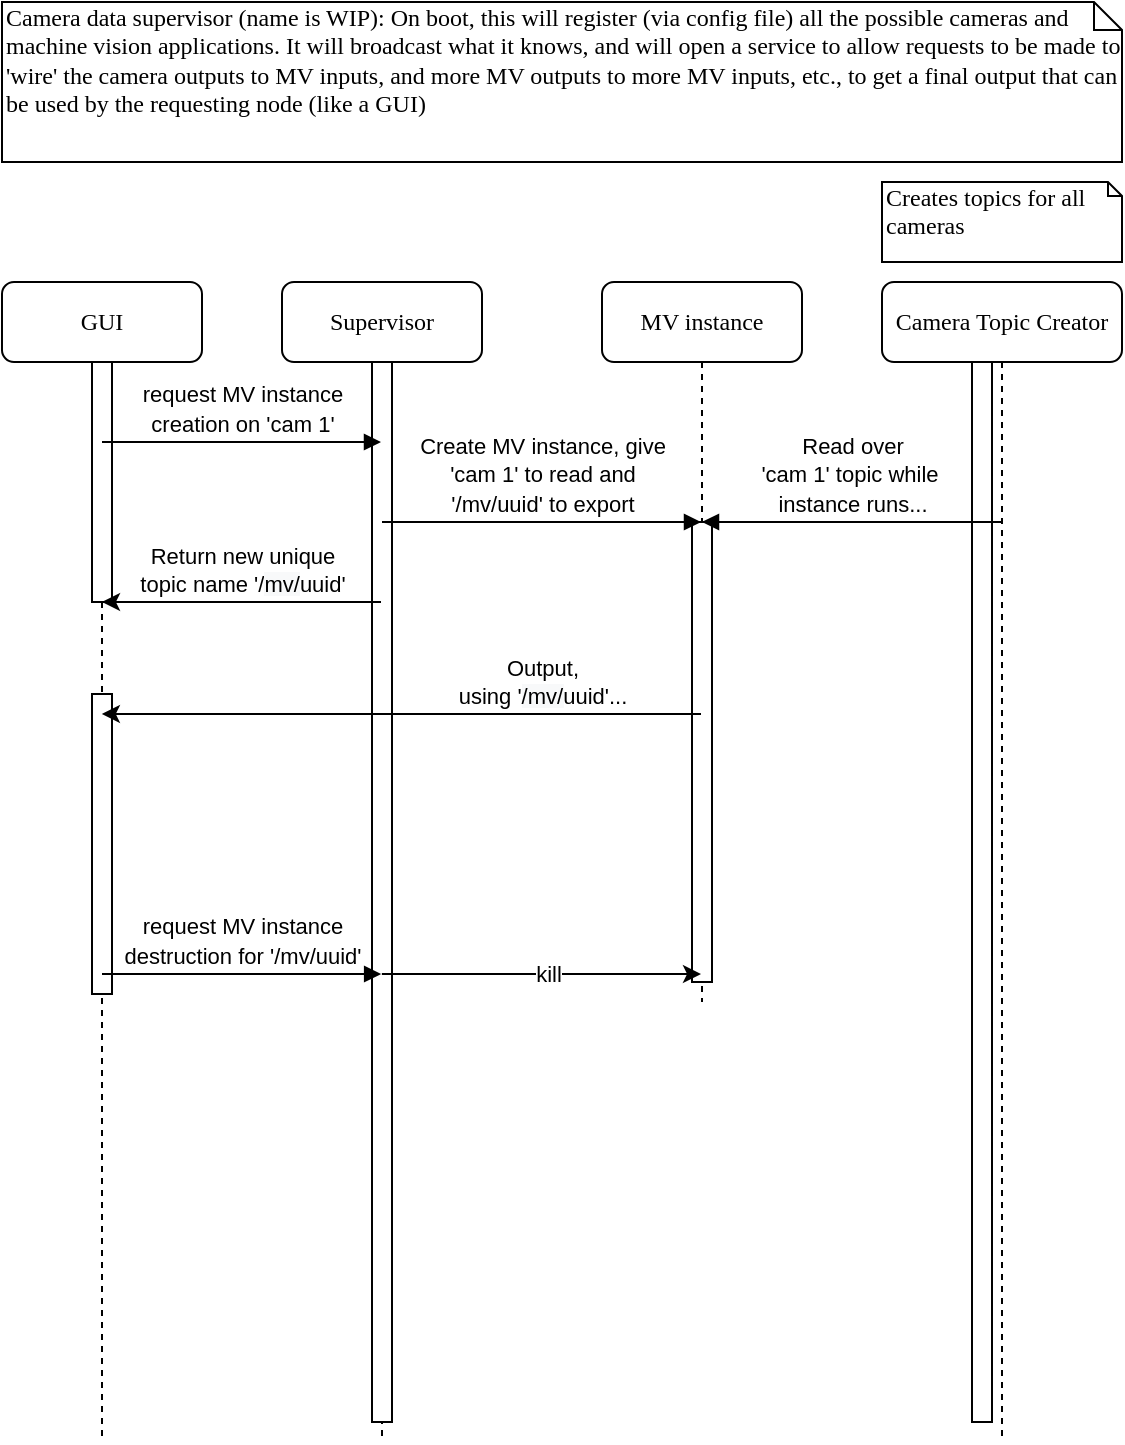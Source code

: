 <mxfile version="13.5.7" type="device" pages="2"><diagram name="SINGLE INSTANCE" id="13e1069c-82ec-6db2-03f1-153e76fe0fe0"><mxGraphModel dx="1185" dy="685" grid="1" gridSize="10" guides="1" tooltips="1" connect="1" arrows="1" fold="1" page="1" pageScale="1" pageWidth="1100" pageHeight="850" background="#ffffff" math="0" shadow="0"><root><mxCell id="0"/><mxCell id="1" parent="0"/><mxCell id="7baba1c4bc27f4b0-2" value="Supervisor" style="shape=umlLifeline;perimeter=lifelinePerimeter;whiteSpace=wrap;html=1;container=1;collapsible=0;recursiveResize=0;outlineConnect=0;rounded=1;shadow=0;comic=0;labelBackgroundColor=none;strokeWidth=1;fontFamily=Verdana;fontSize=12;align=center;" parent="1" vertex="1"><mxGeometry x="240" y="150" width="100" height="580" as="geometry"/></mxCell><mxCell id="7baba1c4bc27f4b0-10" value="" style="html=1;points=[];perimeter=orthogonalPerimeter;rounded=0;shadow=0;comic=0;labelBackgroundColor=none;strokeWidth=1;fontFamily=Verdana;fontSize=12;align=center;" parent="7baba1c4bc27f4b0-2" vertex="1"><mxGeometry x="45" y="40" width="10" height="530" as="geometry"/></mxCell><mxCell id="7baba1c4bc27f4b0-3" value="MV instance" style="shape=umlLifeline;perimeter=lifelinePerimeter;whiteSpace=wrap;html=1;container=1;collapsible=0;recursiveResize=0;outlineConnect=0;rounded=1;shadow=0;comic=0;labelBackgroundColor=none;strokeWidth=1;fontFamily=Verdana;fontSize=12;align=center;" parent="1" vertex="1"><mxGeometry x="400" y="150" width="100" height="360" as="geometry"/></mxCell><mxCell id="7baba1c4bc27f4b0-13" value="" style="html=1;points=[];perimeter=orthogonalPerimeter;rounded=0;shadow=0;comic=0;labelBackgroundColor=none;strokeWidth=1;fontFamily=Verdana;fontSize=12;align=center;" parent="7baba1c4bc27f4b0-3" vertex="1"><mxGeometry x="45" y="120" width="10" height="230" as="geometry"/></mxCell><mxCell id="7baba1c4bc27f4b0-4" value="Camera Topic Creator" style="shape=umlLifeline;perimeter=lifelinePerimeter;whiteSpace=wrap;html=1;container=1;collapsible=0;recursiveResize=0;outlineConnect=0;rounded=1;shadow=0;comic=0;labelBackgroundColor=none;strokeWidth=1;fontFamily=Verdana;fontSize=12;align=center;" parent="1" vertex="1"><mxGeometry x="540" y="150" width="120" height="580" as="geometry"/></mxCell><mxCell id="7baba1c4bc27f4b0-8" value="GUI" style="shape=umlLifeline;perimeter=lifelinePerimeter;whiteSpace=wrap;html=1;container=1;collapsible=0;recursiveResize=0;outlineConnect=0;rounded=1;shadow=0;comic=0;labelBackgroundColor=none;strokeWidth=1;fontFamily=Verdana;fontSize=12;align=center;" parent="1" vertex="1"><mxGeometry x="100" y="150" width="100" height="580" as="geometry"/></mxCell><mxCell id="7baba1c4bc27f4b0-9" value="" style="html=1;points=[];perimeter=orthogonalPerimeter;rounded=0;shadow=0;comic=0;labelBackgroundColor=none;strokeWidth=1;fontFamily=Verdana;fontSize=12;align=center;" parent="7baba1c4bc27f4b0-8" vertex="1"><mxGeometry x="45" y="40" width="10" height="120" as="geometry"/></mxCell><mxCell id="K30wI07FgCRcT6LFJAfM-8" value="" style="html=1;points=[];perimeter=orthogonalPerimeter;rounded=0;shadow=0;comic=0;labelBackgroundColor=none;strokeWidth=1;fontFamily=Verdana;fontSize=12;align=center;" vertex="1" parent="7baba1c4bc27f4b0-8"><mxGeometry x="45" y="206" width="10" height="150" as="geometry"/></mxCell><mxCell id="7baba1c4bc27f4b0-16" value="" style="html=1;points=[];perimeter=orthogonalPerimeter;rounded=0;shadow=0;comic=0;labelBackgroundColor=none;strokeWidth=1;fontFamily=Verdana;fontSize=12;align=center;" parent="1" vertex="1"><mxGeometry x="585" y="190" width="10" height="530" as="geometry"/></mxCell><mxCell id="7baba1c4bc27f4b0-17" value="&lt;font style=&quot;font-size: 11px&quot; face=&quot;Helvetica&quot;&gt;Read over&lt;br&gt;'cam 1' topic while&amp;nbsp;&lt;br&gt;instance runs...&lt;/font&gt;" style="html=1;verticalAlign=bottom;endArrow=none;labelBackgroundColor=none;fontFamily=Verdana;fontSize=12;edgeStyle=elbowEdgeStyle;elbow=vertical;startArrow=block;startFill=1;endFill=0;" parent="1" source="7baba1c4bc27f4b0-3" target="7baba1c4bc27f4b0-4" edge="1"><mxGeometry relative="1" as="geometry"><mxPoint x="449.929" y="356" as="sourcePoint"/><Array as="points"><mxPoint x="510" y="270"/><mxPoint x="460" y="336"/></Array><mxPoint x="589.5" y="356" as="targetPoint"/></mxGeometry></mxCell><mxCell id="7baba1c4bc27f4b0-11" value="&lt;font style=&quot;font-size: 11px&quot; face=&quot;Helvetica&quot;&gt;request MV instance &lt;br&gt;creation on 'cam 1'&lt;/font&gt;" style="html=1;verticalAlign=bottom;endArrow=block;labelBackgroundColor=none;fontFamily=Verdana;fontSize=12;edgeStyle=elbowEdgeStyle;elbow=vertical;" parent="1" source="7baba1c4bc27f4b0-8" target="7baba1c4bc27f4b0-2" edge="1"><mxGeometry relative="1" as="geometry"><mxPoint x="220" y="260" as="sourcePoint"/><Array as="points"><mxPoint x="230" y="230"/></Array></mxGeometry></mxCell><mxCell id="7baba1c4bc27f4b0-14" value="&lt;font style=&quot;font-size: 11px&quot; face=&quot;Helvetica&quot;&gt;Create MV instance, give &lt;br&gt;'cam 1' to read and&lt;br&gt;'/mv/&lt;/font&gt;&lt;span style=&quot;font-family: &amp;#34;helvetica&amp;#34; ; font-size: 11px ; background-color: rgb(255 , 255 , 255)&quot;&gt;uuid' to&lt;/span&gt;&lt;font style=&quot;font-size: 11px&quot; face=&quot;Helvetica&quot;&gt;&amp;nbsp;export&lt;/font&gt;" style="html=1;verticalAlign=bottom;endArrow=block;labelBackgroundColor=none;fontFamily=Verdana;fontSize=12;edgeStyle=elbowEdgeStyle;elbow=vertical;" parent="1" source="7baba1c4bc27f4b0-2" target="7baba1c4bc27f4b0-3" edge="1"><mxGeometry relative="1" as="geometry"><mxPoint x="370" y="270" as="sourcePoint"/><Array as="points"><mxPoint x="360" y="270"/></Array></mxGeometry></mxCell><mxCell id="7baba1c4bc27f4b0-40" value="Camera data supervisor (name is WIP): On boot, this will register (via config file) all the possible cameras and machine vision applications. It will broadcast what it knows, and will open a service to allow requests to be made to 'wire' the camera outputs to MV inputs, and more MV outputs to more MV inputs, etc., to get a final output that can be used by the requesting node (like a GUI)" style="shape=note;whiteSpace=wrap;html=1;size=14;verticalAlign=top;align=left;spacingTop=-6;rounded=0;shadow=0;comic=0;labelBackgroundColor=none;strokeWidth=1;fontFamily=Verdana;fontSize=12" parent="1" vertex="1"><mxGeometry x="100" y="10" width="560" height="80" as="geometry"/></mxCell><mxCell id="K30wI07FgCRcT6LFJAfM-1" value="&lt;font style=&quot;font-size: 11px&quot; face=&quot;Helvetica&quot;&gt;request MV instance &lt;br&gt;destruction for '&lt;/font&gt;&lt;font face=&quot;Helvetica&quot; style=&quot;font-size: 11px&quot;&gt;/mv/&lt;/font&gt;&lt;span style=&quot;font-family: &amp;#34;helvetica&amp;#34; ; font-size: 11px ; background-color: rgb(255 , 255 , 255)&quot;&gt;uuid'&lt;/span&gt;" style="html=1;verticalAlign=bottom;endArrow=block;labelBackgroundColor=none;fontFamily=Verdana;fontSize=12;edgeStyle=elbowEdgeStyle;elbow=vertical;" edge="1" parent="1"><mxGeometry relative="1" as="geometry"><mxPoint x="149.999" y="496" as="sourcePoint"/><mxPoint x="289.57" y="496" as="targetPoint"/><Array as="points"><mxPoint x="230.07" y="496"/></Array></mxGeometry></mxCell><mxCell id="K30wI07FgCRcT6LFJAfM-2" value="" style="endArrow=classic;html=1;" edge="1" parent="1"><mxGeometry width="50" height="50" relative="1" as="geometry"><mxPoint x="289.929" y="496" as="sourcePoint"/><mxPoint x="449.5" y="496" as="targetPoint"/><Array as="points"><mxPoint x="390" y="496"/></Array></mxGeometry></mxCell><mxCell id="K30wI07FgCRcT6LFJAfM-3" value="kill" style="edgeLabel;html=1;align=center;verticalAlign=middle;resizable=0;points=[];" vertex="1" connectable="0" parent="K30wI07FgCRcT6LFJAfM-2"><mxGeometry x="0.254" y="-17" relative="1" as="geometry"><mxPoint x="-17" y="-17" as="offset"/></mxGeometry></mxCell><mxCell id="K30wI07FgCRcT6LFJAfM-4" value="" style="endArrow=none;startArrow=classic;html=1;endFill=0;" edge="1" parent="1"><mxGeometry width="50" height="50" relative="1" as="geometry"><mxPoint x="149.929" y="366" as="sourcePoint"/><mxPoint x="449.5" y="366" as="targetPoint"/><Array as="points"><mxPoint x="370" y="366"/></Array></mxGeometry></mxCell><mxCell id="K30wI07FgCRcT6LFJAfM-5" value="Output,&lt;br&gt;using '&lt;font face=&quot;Helvetica&quot; style=&quot;background-color: rgb(248 , 249 , 250)&quot;&gt;/mv/&lt;/font&gt;&lt;span style=&quot;font-family: &amp;#34;helvetica&amp;#34;&quot;&gt;uuid&lt;/span&gt;'..." style="edgeLabel;html=1;align=center;verticalAlign=middle;resizable=0;points=[];" vertex="1" connectable="0" parent="K30wI07FgCRcT6LFJAfM-4"><mxGeometry x="0.469" y="140" relative="1" as="geometry"><mxPoint x="0.07" y="124" as="offset"/></mxGeometry></mxCell><mxCell id="K30wI07FgCRcT6LFJAfM-6" value="" style="endArrow=classic;html=1;" edge="1" parent="1" source="7baba1c4bc27f4b0-2" target="7baba1c4bc27f4b0-8"><mxGeometry width="50" height="50" relative="1" as="geometry"><mxPoint x="260" y="390" as="sourcePoint"/><mxPoint x="310" y="340" as="targetPoint"/><Array as="points"><mxPoint x="220" y="310"/></Array></mxGeometry></mxCell><mxCell id="K30wI07FgCRcT6LFJAfM-7" value="&lt;font style=&quot;font-size: 11px&quot;&gt;Return new unique&lt;br&gt;topic name '/&lt;font face=&quot;Helvetica&quot; style=&quot;background-color: rgb(248 , 249 , 250)&quot;&gt;mv/&lt;/font&gt;&lt;span style=&quot;font-family: &amp;#34;helvetica&amp;#34;&quot;&gt;uuid&lt;/span&gt;'&lt;/font&gt;" style="edgeLabel;html=1;align=center;verticalAlign=middle;resizable=0;points=[];" vertex="1" connectable="0" parent="K30wI07FgCRcT6LFJAfM-6"><mxGeometry x="0.231" y="-2" relative="1" as="geometry"><mxPoint x="16.21" y="-14" as="offset"/></mxGeometry></mxCell><mxCell id="A5I_rb9umUbnMZbRgDaT-1" value="Creates topics for all cameras" style="shape=note;whiteSpace=wrap;html=1;size=7;verticalAlign=top;align=left;spacingTop=-6;rounded=0;shadow=0;comic=0;labelBackgroundColor=none;strokeWidth=1;fontFamily=Verdana;fontSize=12" vertex="1" parent="1"><mxGeometry x="540" y="100" width="120" height="40" as="geometry"/></mxCell></root></mxGraphModel></diagram><diagram id="jL_HmrQkDFKC4Ec6ff35" name="THREE MV INSTANCES"><mxGraphModel dx="1422" dy="822" grid="1" gridSize="10" guides="1" tooltips="1" connect="1" arrows="1" fold="1" page="1" pageScale="1" pageWidth="850" pageHeight="1100" math="0" shadow="0"><root><mxCell id="EtqIKO1-yxx3EF_RKyZ7-0"/><mxCell id="EtqIKO1-yxx3EF_RKyZ7-1" parent="EtqIKO1-yxx3EF_RKyZ7-0"/><mxCell id="0PJT_aiE40P5qDw1J4eB-38" value="" style="rounded=0;whiteSpace=wrap;html=1;fillColor=none;strokeColor=#0000FF;" vertex="1" parent="EtqIKO1-yxx3EF_RKyZ7-1"><mxGeometry x="320" y="60" width="410" height="670" as="geometry"/></mxCell><mxCell id="0PJT_aiE40P5qDw1J4eB-0" value="Supervisor" style="shape=umlLifeline;perimeter=lifelinePerimeter;whiteSpace=wrap;html=1;container=1;collapsible=0;recursiveResize=0;outlineConnect=0;rounded=1;shadow=0;comic=0;labelBackgroundColor=none;strokeWidth=1;fontFamily=Verdana;fontSize=12;align=center;" vertex="1" parent="EtqIKO1-yxx3EF_RKyZ7-1"><mxGeometry x="170" y="130" width="100" height="580" as="geometry"/></mxCell><mxCell id="0PJT_aiE40P5qDw1J4eB-1" value="" style="html=1;points=[];perimeter=orthogonalPerimeter;rounded=0;shadow=0;comic=0;labelBackgroundColor=none;strokeWidth=1;fontFamily=Verdana;fontSize=12;align=center;" vertex="1" parent="0PJT_aiE40P5qDw1J4eB-0"><mxGeometry x="45" y="40" width="10" height="530" as="geometry"/></mxCell><mxCell id="0PJT_aiE40P5qDw1J4eB-2" value="MV 3" style="shape=umlLifeline;perimeter=lifelinePerimeter;whiteSpace=wrap;html=1;container=1;collapsible=0;recursiveResize=0;outlineConnect=0;rounded=1;shadow=0;comic=0;labelBackgroundColor=none;strokeWidth=1;fontFamily=Verdana;fontSize=12;align=center;" vertex="1" parent="EtqIKO1-yxx3EF_RKyZ7-1"><mxGeometry x="330" y="130" width="100" height="360" as="geometry"/></mxCell><mxCell id="0PJT_aiE40P5qDw1J4eB-3" value="" style="html=1;points=[];perimeter=orthogonalPerimeter;rounded=0;shadow=0;comic=0;labelBackgroundColor=none;strokeWidth=1;fontFamily=Verdana;fontSize=12;align=center;" vertex="1" parent="0PJT_aiE40P5qDw1J4eB-2"><mxGeometry x="45" y="140" width="10" height="210" as="geometry"/></mxCell><mxCell id="0PJT_aiE40P5qDw1J4eB-4" value="Camera Topic Creator" style="shape=umlLifeline;perimeter=lifelinePerimeter;whiteSpace=wrap;html=1;container=1;collapsible=0;recursiveResize=0;outlineConnect=0;rounded=1;shadow=0;comic=0;labelBackgroundColor=none;strokeWidth=1;fontFamily=Verdana;fontSize=12;align=center;" vertex="1" parent="EtqIKO1-yxx3EF_RKyZ7-1"><mxGeometry x="740" y="130" width="100" height="580" as="geometry"/></mxCell><mxCell id="0PJT_aiE40P5qDw1J4eB-8" value="" style="html=1;points=[];perimeter=orthogonalPerimeter;rounded=0;shadow=0;comic=0;labelBackgroundColor=none;strokeWidth=1;fontFamily=Verdana;fontSize=12;align=center;" vertex="1" parent="0PJT_aiE40P5qDw1J4eB-4"><mxGeometry x="45" y="40" width="10" height="530" as="geometry"/></mxCell><mxCell id="0PJT_aiE40P5qDw1J4eB-5" value="GUI" style="shape=umlLifeline;perimeter=lifelinePerimeter;whiteSpace=wrap;html=1;container=1;collapsible=0;recursiveResize=0;outlineConnect=0;rounded=1;shadow=0;comic=0;labelBackgroundColor=none;strokeWidth=1;fontFamily=Verdana;fontSize=12;align=center;" vertex="1" parent="EtqIKO1-yxx3EF_RKyZ7-1"><mxGeometry x="30" y="130" width="100" height="580" as="geometry"/></mxCell><mxCell id="0PJT_aiE40P5qDw1J4eB-6" value="" style="html=1;points=[];perimeter=orthogonalPerimeter;rounded=0;shadow=0;comic=0;labelBackgroundColor=none;strokeWidth=1;fontFamily=Verdana;fontSize=12;align=center;" vertex="1" parent="0PJT_aiE40P5qDw1J4eB-5"><mxGeometry x="45" y="40" width="10" height="120" as="geometry"/></mxCell><mxCell id="0PJT_aiE40P5qDw1J4eB-7" value="" style="html=1;points=[];perimeter=orthogonalPerimeter;rounded=0;shadow=0;comic=0;labelBackgroundColor=none;strokeWidth=1;fontFamily=Verdana;fontSize=12;align=center;" vertex="1" parent="0PJT_aiE40P5qDw1J4eB-5"><mxGeometry x="45" y="206" width="10" height="150" as="geometry"/></mxCell><mxCell id="0PJT_aiE40P5qDw1J4eB-9" value="&lt;font style=&quot;font-size: 11px ; background-color: rgb(255 , 255 , 255)&quot; face=&quot;Helvetica&quot;&gt;Read over&lt;br&gt;'cam 1' topic while&amp;nbsp;&lt;br&gt;instance runs...&lt;/font&gt;" style="html=1;verticalAlign=bottom;endArrow=none;labelBackgroundColor=none;fontFamily=Verdana;fontSize=12;edgeStyle=elbowEdgeStyle;elbow=vertical;startArrow=block;startFill=1;endFill=0;" edge="1" parent="EtqIKO1-yxx3EF_RKyZ7-1" source="0PJT_aiE40P5qDw1J4eB-22" target="0PJT_aiE40P5qDw1J4eB-4"><mxGeometry relative="1" as="geometry"><mxPoint x="449.929" y="336" as="sourcePoint"/><Array as="points"><mxPoint x="730" y="260"/><mxPoint x="730" y="250"/><mxPoint x="460" y="316"/></Array><mxPoint x="589.5" y="336" as="targetPoint"/></mxGeometry></mxCell><mxCell id="0PJT_aiE40P5qDw1J4eB-10" value="&lt;font style=&quot;font-size: 9px&quot; face=&quot;Helvetica&quot;&gt;request 3xMV instances&amp;nbsp;&lt;br&gt;creation&lt;br&gt;'cam 1'&amp;gt;'MV1'&amp;gt;'MV2'&amp;gt;'MV3'&lt;br&gt;&lt;/font&gt;" style="html=1;verticalAlign=bottom;endArrow=block;labelBackgroundColor=none;fontFamily=Verdana;fontSize=12;edgeStyle=elbowEdgeStyle;elbow=vertical;" edge="1" parent="EtqIKO1-yxx3EF_RKyZ7-1" source="0PJT_aiE40P5qDw1J4eB-5" target="0PJT_aiE40P5qDw1J4eB-0"><mxGeometry relative="1" as="geometry"><mxPoint x="150" y="240" as="sourcePoint"/><Array as="points"><mxPoint x="160" y="220"/></Array></mxGeometry></mxCell><mxCell id="0PJT_aiE40P5qDw1J4eB-12" value="This is the plan for when multiple MV instances are 'wired' together." style="shape=note;whiteSpace=wrap;html=1;size=14;verticalAlign=top;align=left;spacingTop=-6;rounded=0;shadow=0;comic=0;labelBackgroundColor=none;strokeWidth=1;fontFamily=Verdana;fontSize=12" vertex="1" parent="EtqIKO1-yxx3EF_RKyZ7-1"><mxGeometry x="100" y="10" width="540" height="30" as="geometry"/></mxCell><mxCell id="0PJT_aiE40P5qDw1J4eB-13" value="&lt;font style=&quot;font-size: 11px&quot; face=&quot;Helvetica&quot;&gt;request MV instance &lt;br&gt;destruction for &lt;/font&gt;&lt;font style=&quot;font-size: 11px ; background-color: rgb(255 , 255 , 255)&quot; face=&quot;helvetica&quot;&gt;1,2,3&lt;/font&gt;" style="html=1;verticalAlign=bottom;endArrow=block;labelBackgroundColor=none;fontFamily=Verdana;fontSize=12;edgeStyle=elbowEdgeStyle;elbow=vertical;" edge="1" parent="EtqIKO1-yxx3EF_RKyZ7-1" source="0PJT_aiE40P5qDw1J4eB-5" target="0PJT_aiE40P5qDw1J4eB-0"><mxGeometry relative="1" as="geometry"><mxPoint x="79.999" y="476" as="sourcePoint"/><mxPoint x="219.57" y="476" as="targetPoint"/><Array as="points"><mxPoint x="160.07" y="476"/></Array></mxGeometry></mxCell><mxCell id="0PJT_aiE40P5qDw1J4eB-14" value="" style="endArrow=classic;html=1;" edge="1" parent="EtqIKO1-yxx3EF_RKyZ7-1" source="0PJT_aiE40P5qDw1J4eB-0" target="0PJT_aiE40P5qDw1J4eB-2"><mxGeometry width="50" height="50" relative="1" as="geometry"><mxPoint x="219.929" y="476" as="sourcePoint"/><mxPoint x="379.5" y="476" as="targetPoint"/><Array as="points"><mxPoint x="320" y="476"/></Array></mxGeometry></mxCell><mxCell id="0PJT_aiE40P5qDw1J4eB-15" value="kill" style="edgeLabel;html=1;align=center;verticalAlign=middle;resizable=0;points=[];" vertex="1" connectable="0" parent="0PJT_aiE40P5qDw1J4eB-14"><mxGeometry x="0.254" y="-17" relative="1" as="geometry"><mxPoint x="-20.17" y="-17" as="offset"/></mxGeometry></mxCell><mxCell id="0PJT_aiE40P5qDw1J4eB-16" value="" style="endArrow=none;startArrow=classic;html=1;endFill=0;" edge="1" parent="EtqIKO1-yxx3EF_RKyZ7-1" source="0PJT_aiE40P5qDw1J4eB-5" target="0PJT_aiE40P5qDw1J4eB-2"><mxGeometry width="50" height="50" relative="1" as="geometry"><mxPoint x="79.929" y="346" as="sourcePoint"/><mxPoint x="379.5" y="346" as="targetPoint"/><Array as="points"><mxPoint x="300" y="346"/></Array></mxGeometry></mxCell><mxCell id="0PJT_aiE40P5qDw1J4eB-17" value="Output,&lt;br&gt;using '&lt;font face=&quot;Helvetica&quot; style=&quot;background-color: rgb(248 , 249 , 250)&quot;&gt;/mv/&lt;/font&gt;&lt;span style=&quot;font-family: &amp;#34;helvetica&amp;#34;&quot;&gt;uuid&lt;/span&gt;'..." style="edgeLabel;html=1;align=center;verticalAlign=middle;resizable=0;points=[];" vertex="1" connectable="0" parent="0PJT_aiE40P5qDw1J4eB-16"><mxGeometry x="0.469" y="140" relative="1" as="geometry"><mxPoint x="0.07" y="124" as="offset"/></mxGeometry></mxCell><mxCell id="0PJT_aiE40P5qDw1J4eB-18" value="" style="endArrow=classic;html=1;" edge="1" parent="EtqIKO1-yxx3EF_RKyZ7-1" source="0PJT_aiE40P5qDw1J4eB-0" target="0PJT_aiE40P5qDw1J4eB-5"><mxGeometry width="50" height="50" relative="1" as="geometry"><mxPoint x="190" y="370" as="sourcePoint"/><mxPoint x="240" y="320" as="targetPoint"/><Array as="points"><mxPoint x="150" y="290"/></Array></mxGeometry></mxCell><mxCell id="0PJT_aiE40P5qDw1J4eB-19" value="&lt;font style=&quot;font-size: 11px&quot;&gt;Return all new unique&lt;br&gt;topic names, &lt;br&gt;with '/&lt;font face=&quot;Helvetica&quot; style=&quot;background-color: rgb(248 , 249 , 250)&quot;&gt;mv/&lt;/font&gt;&lt;font style=&quot;background-color: rgb(248 , 249 , 250)&quot; face=&quot;helvetica&quot;&gt;3&lt;/font&gt;' as &lt;br&gt;'output_topic'&lt;/font&gt;" style="edgeLabel;html=1;align=center;verticalAlign=middle;resizable=0;points=[];" vertex="1" connectable="0" parent="0PJT_aiE40P5qDw1J4eB-18"><mxGeometry x="0.231" y="-2" relative="1" as="geometry"><mxPoint x="16.21" y="-28" as="offset"/></mxGeometry></mxCell><mxCell id="0PJT_aiE40P5qDw1J4eB-20" value="MV 2" style="shape=umlLifeline;perimeter=lifelinePerimeter;whiteSpace=wrap;html=1;container=1;collapsible=0;recursiveResize=0;outlineConnect=0;rounded=1;shadow=0;comic=0;labelBackgroundColor=none;strokeWidth=1;fontFamily=Verdana;fontSize=12;align=center;" vertex="1" parent="EtqIKO1-yxx3EF_RKyZ7-1"><mxGeometry x="480" y="130" width="100" height="380" as="geometry"/></mxCell><mxCell id="0PJT_aiE40P5qDw1J4eB-21" value="" style="html=1;points=[];perimeter=orthogonalPerimeter;rounded=0;shadow=0;comic=0;labelBackgroundColor=none;strokeWidth=1;fontFamily=Verdana;fontSize=12;align=center;" vertex="1" parent="0PJT_aiE40P5qDw1J4eB-20"><mxGeometry x="45" y="120" width="10" height="250" as="geometry"/></mxCell><mxCell id="0PJT_aiE40P5qDw1J4eB-22" value="MV 1" style="shape=umlLifeline;perimeter=lifelinePerimeter;whiteSpace=wrap;html=1;container=1;collapsible=0;recursiveResize=0;outlineConnect=0;rounded=1;shadow=0;comic=0;labelBackgroundColor=none;strokeWidth=1;fontFamily=Verdana;fontSize=12;align=center;" vertex="1" parent="EtqIKO1-yxx3EF_RKyZ7-1"><mxGeometry x="620" y="130" width="100" height="400" as="geometry"/></mxCell><mxCell id="0PJT_aiE40P5qDw1J4eB-23" value="" style="html=1;points=[];perimeter=orthogonalPerimeter;rounded=0;shadow=0;comic=0;labelBackgroundColor=none;strokeWidth=1;fontFamily=Verdana;fontSize=12;align=center;" vertex="1" parent="0PJT_aiE40P5qDw1J4eB-22"><mxGeometry x="45" y="100" width="10" height="290" as="geometry"/></mxCell><mxCell id="0PJT_aiE40P5qDw1J4eB-11" value="&lt;span style=&quot;background-color: rgb(255 , 255 , 255)&quot;&gt;&lt;font style=&quot;font-size: 11px&quot; face=&quot;Helvetica&quot;&gt;Create MV1, give &lt;br&gt;'cam 1' to read and&lt;br&gt;'/mv/&lt;/font&gt;&lt;span style=&quot;font-family: &amp;#34;helvetica&amp;#34; ; font-size: 11px&quot;&gt;1' to&lt;/span&gt;&lt;font style=&quot;font-size: 11px&quot; face=&quot;Helvetica&quot;&gt;&amp;nbsp;export&lt;/font&gt;&lt;/span&gt;" style="html=1;verticalAlign=bottom;endArrow=block;labelBackgroundColor=none;fontFamily=Verdana;fontSize=12;edgeStyle=elbowEdgeStyle;elbow=vertical;" edge="1" parent="EtqIKO1-yxx3EF_RKyZ7-1" source="0PJT_aiE40P5qDw1J4eB-0" target="0PJT_aiE40P5qDw1J4eB-22"><mxGeometry x="-0.631" relative="1" as="geometry"><mxPoint x="370" y="250" as="sourcePoint"/><Array as="points"><mxPoint x="360" y="230"/></Array><mxPoint as="offset"/></mxGeometry></mxCell><mxCell id="0PJT_aiE40P5qDw1J4eB-24" value="" style="endArrow=classic;html=1;" edge="1" parent="EtqIKO1-yxx3EF_RKyZ7-1" source="0PJT_aiE40P5qDw1J4eB-0" target="0PJT_aiE40P5qDw1J4eB-20"><mxGeometry width="50" height="50" relative="1" as="geometry"><mxPoint x="490" y="300" as="sourcePoint"/><mxPoint x="540" y="250" as="targetPoint"/><Array as="points"><mxPoint x="440" y="250"/></Array></mxGeometry></mxCell><mxCell id="0PJT_aiE40P5qDw1J4eB-26" value="MV2, MV1=input" style="edgeLabel;html=1;align=center;verticalAlign=middle;resizable=0;points=[];" vertex="1" connectable="0" parent="0PJT_aiE40P5qDw1J4eB-24"><mxGeometry x="-0.487" relative="1" as="geometry"><mxPoint x="11.22" y="-10" as="offset"/></mxGeometry></mxCell><mxCell id="0PJT_aiE40P5qDw1J4eB-25" value="" style="endArrow=classic;html=1;" edge="1" parent="EtqIKO1-yxx3EF_RKyZ7-1" source="0PJT_aiE40P5qDw1J4eB-0" target="0PJT_aiE40P5qDw1J4eB-2"><mxGeometry width="50" height="50" relative="1" as="geometry"><mxPoint x="420" y="300" as="sourcePoint"/><mxPoint x="470" y="250" as="targetPoint"/><Array as="points"><mxPoint x="350" y="270"/></Array></mxGeometry></mxCell><mxCell id="0PJT_aiE40P5qDw1J4eB-27" value="MV3, MV2=input" style="edgeLabel;html=1;align=center;verticalAlign=middle;resizable=0;points=[];" vertex="1" connectable="0" parent="0PJT_aiE40P5qDw1J4eB-25"><mxGeometry x="-0.365" y="-1" relative="1" as="geometry"><mxPoint x="29.84" y="-11" as="offset"/></mxGeometry></mxCell><mxCell id="0PJT_aiE40P5qDw1J4eB-29" value="" style="endArrow=classic;html=1;" edge="1" parent="EtqIKO1-yxx3EF_RKyZ7-1" source="0PJT_aiE40P5qDw1J4eB-22" target="0PJT_aiE40P5qDw1J4eB-20"><mxGeometry width="50" height="50" relative="1" as="geometry"><mxPoint x="570" y="340" as="sourcePoint"/><mxPoint x="620" y="290" as="targetPoint"/><Array as="points"><mxPoint x="620" y="270"/></Array></mxGeometry></mxCell><mxCell id="0PJT_aiE40P5qDw1J4eB-30" value="read in '/mv/1' while &lt;br&gt;instance runs..." style="edgeLabel;html=1;align=center;verticalAlign=middle;resizable=0;points=[];" vertex="1" connectable="0" parent="0PJT_aiE40P5qDw1J4eB-29"><mxGeometry x="0.145" y="1" relative="1" as="geometry"><mxPoint x="9.36" y="-21" as="offset"/></mxGeometry></mxCell><mxCell id="0PJT_aiE40P5qDw1J4eB-31" value="" style="endArrow=classic;html=1;" edge="1" parent="EtqIKO1-yxx3EF_RKyZ7-1" source="0PJT_aiE40P5qDw1J4eB-0" target="0PJT_aiE40P5qDw1J4eB-20"><mxGeometry width="50" height="50" relative="1" as="geometry"><mxPoint x="229.81" y="490" as="sourcePoint"/><mxPoint x="389.5" y="490" as="targetPoint"/><Array as="points"><mxPoint x="330" y="500"/></Array></mxGeometry></mxCell><mxCell id="0PJT_aiE40P5qDw1J4eB-32" value="kill" style="edgeLabel;html=1;align=center;verticalAlign=middle;resizable=0;points=[];" vertex="1" connectable="0" parent="0PJT_aiE40P5qDw1J4eB-31"><mxGeometry x="0.254" y="-17" relative="1" as="geometry"><mxPoint x="-114.22" y="-17" as="offset"/></mxGeometry></mxCell><mxCell id="0PJT_aiE40P5qDw1J4eB-33" value="" style="endArrow=classic;html=1;" edge="1" parent="EtqIKO1-yxx3EF_RKyZ7-1" source="0PJT_aiE40P5qDw1J4eB-0" target="0PJT_aiE40P5qDw1J4eB-22"><mxGeometry width="50" height="50" relative="1" as="geometry"><mxPoint x="239.81" y="496" as="sourcePoint"/><mxPoint x="399.5" y="496" as="targetPoint"/><Array as="points"><mxPoint x="340" y="520"/></Array></mxGeometry></mxCell><mxCell id="0PJT_aiE40P5qDw1J4eB-34" value="kill" style="edgeLabel;html=1;align=center;verticalAlign=middle;resizable=0;points=[];" vertex="1" connectable="0" parent="0PJT_aiE40P5qDw1J4eB-33"><mxGeometry x="0.254" y="-17" relative="1" as="geometry"><mxPoint x="-201.88" y="-17" as="offset"/></mxGeometry></mxCell><mxCell id="0PJT_aiE40P5qDw1J4eB-35" value="" style="endArrow=classic;html=1;" edge="1" parent="EtqIKO1-yxx3EF_RKyZ7-1" source="0PJT_aiE40P5qDw1J4eB-20" target="0PJT_aiE40P5qDw1J4eB-2"><mxGeometry width="50" height="50" relative="1" as="geometry"><mxPoint x="529.57" y="310" as="sourcePoint"/><mxPoint x="389.999" y="310" as="targetPoint"/><Array as="points"><mxPoint x="480" y="290"/></Array></mxGeometry></mxCell><mxCell id="0PJT_aiE40P5qDw1J4eB-36" value="read in '/mv/2' while &lt;br&gt;instance runs..." style="edgeLabel;html=1;align=center;verticalAlign=middle;resizable=0;points=[];" vertex="1" connectable="0" parent="0PJT_aiE40P5qDw1J4eB-35"><mxGeometry x="0.145" y="1" relative="1" as="geometry"><mxPoint x="9.36" y="-21" as="offset"/></mxGeometry></mxCell><mxCell id="0PJT_aiE40P5qDw1J4eB-39" value="Multiple MV instances, of arbitrary purpose, wired together as demanded by GUI. Example could be color correction, skew correction, then MV algorithm" style="shape=note;whiteSpace=wrap;html=1;size=14;verticalAlign=top;align=left;spacingTop=-6;rounded=0;shadow=0;comic=0;labelBackgroundColor=none;strokeWidth=1;fontFamily=Verdana;fontSize=12" vertex="1" parent="EtqIKO1-yxx3EF_RKyZ7-1"><mxGeometry x="330" y="70" width="390" height="50" as="geometry"/></mxCell></root></mxGraphModel></diagram></mxfile>